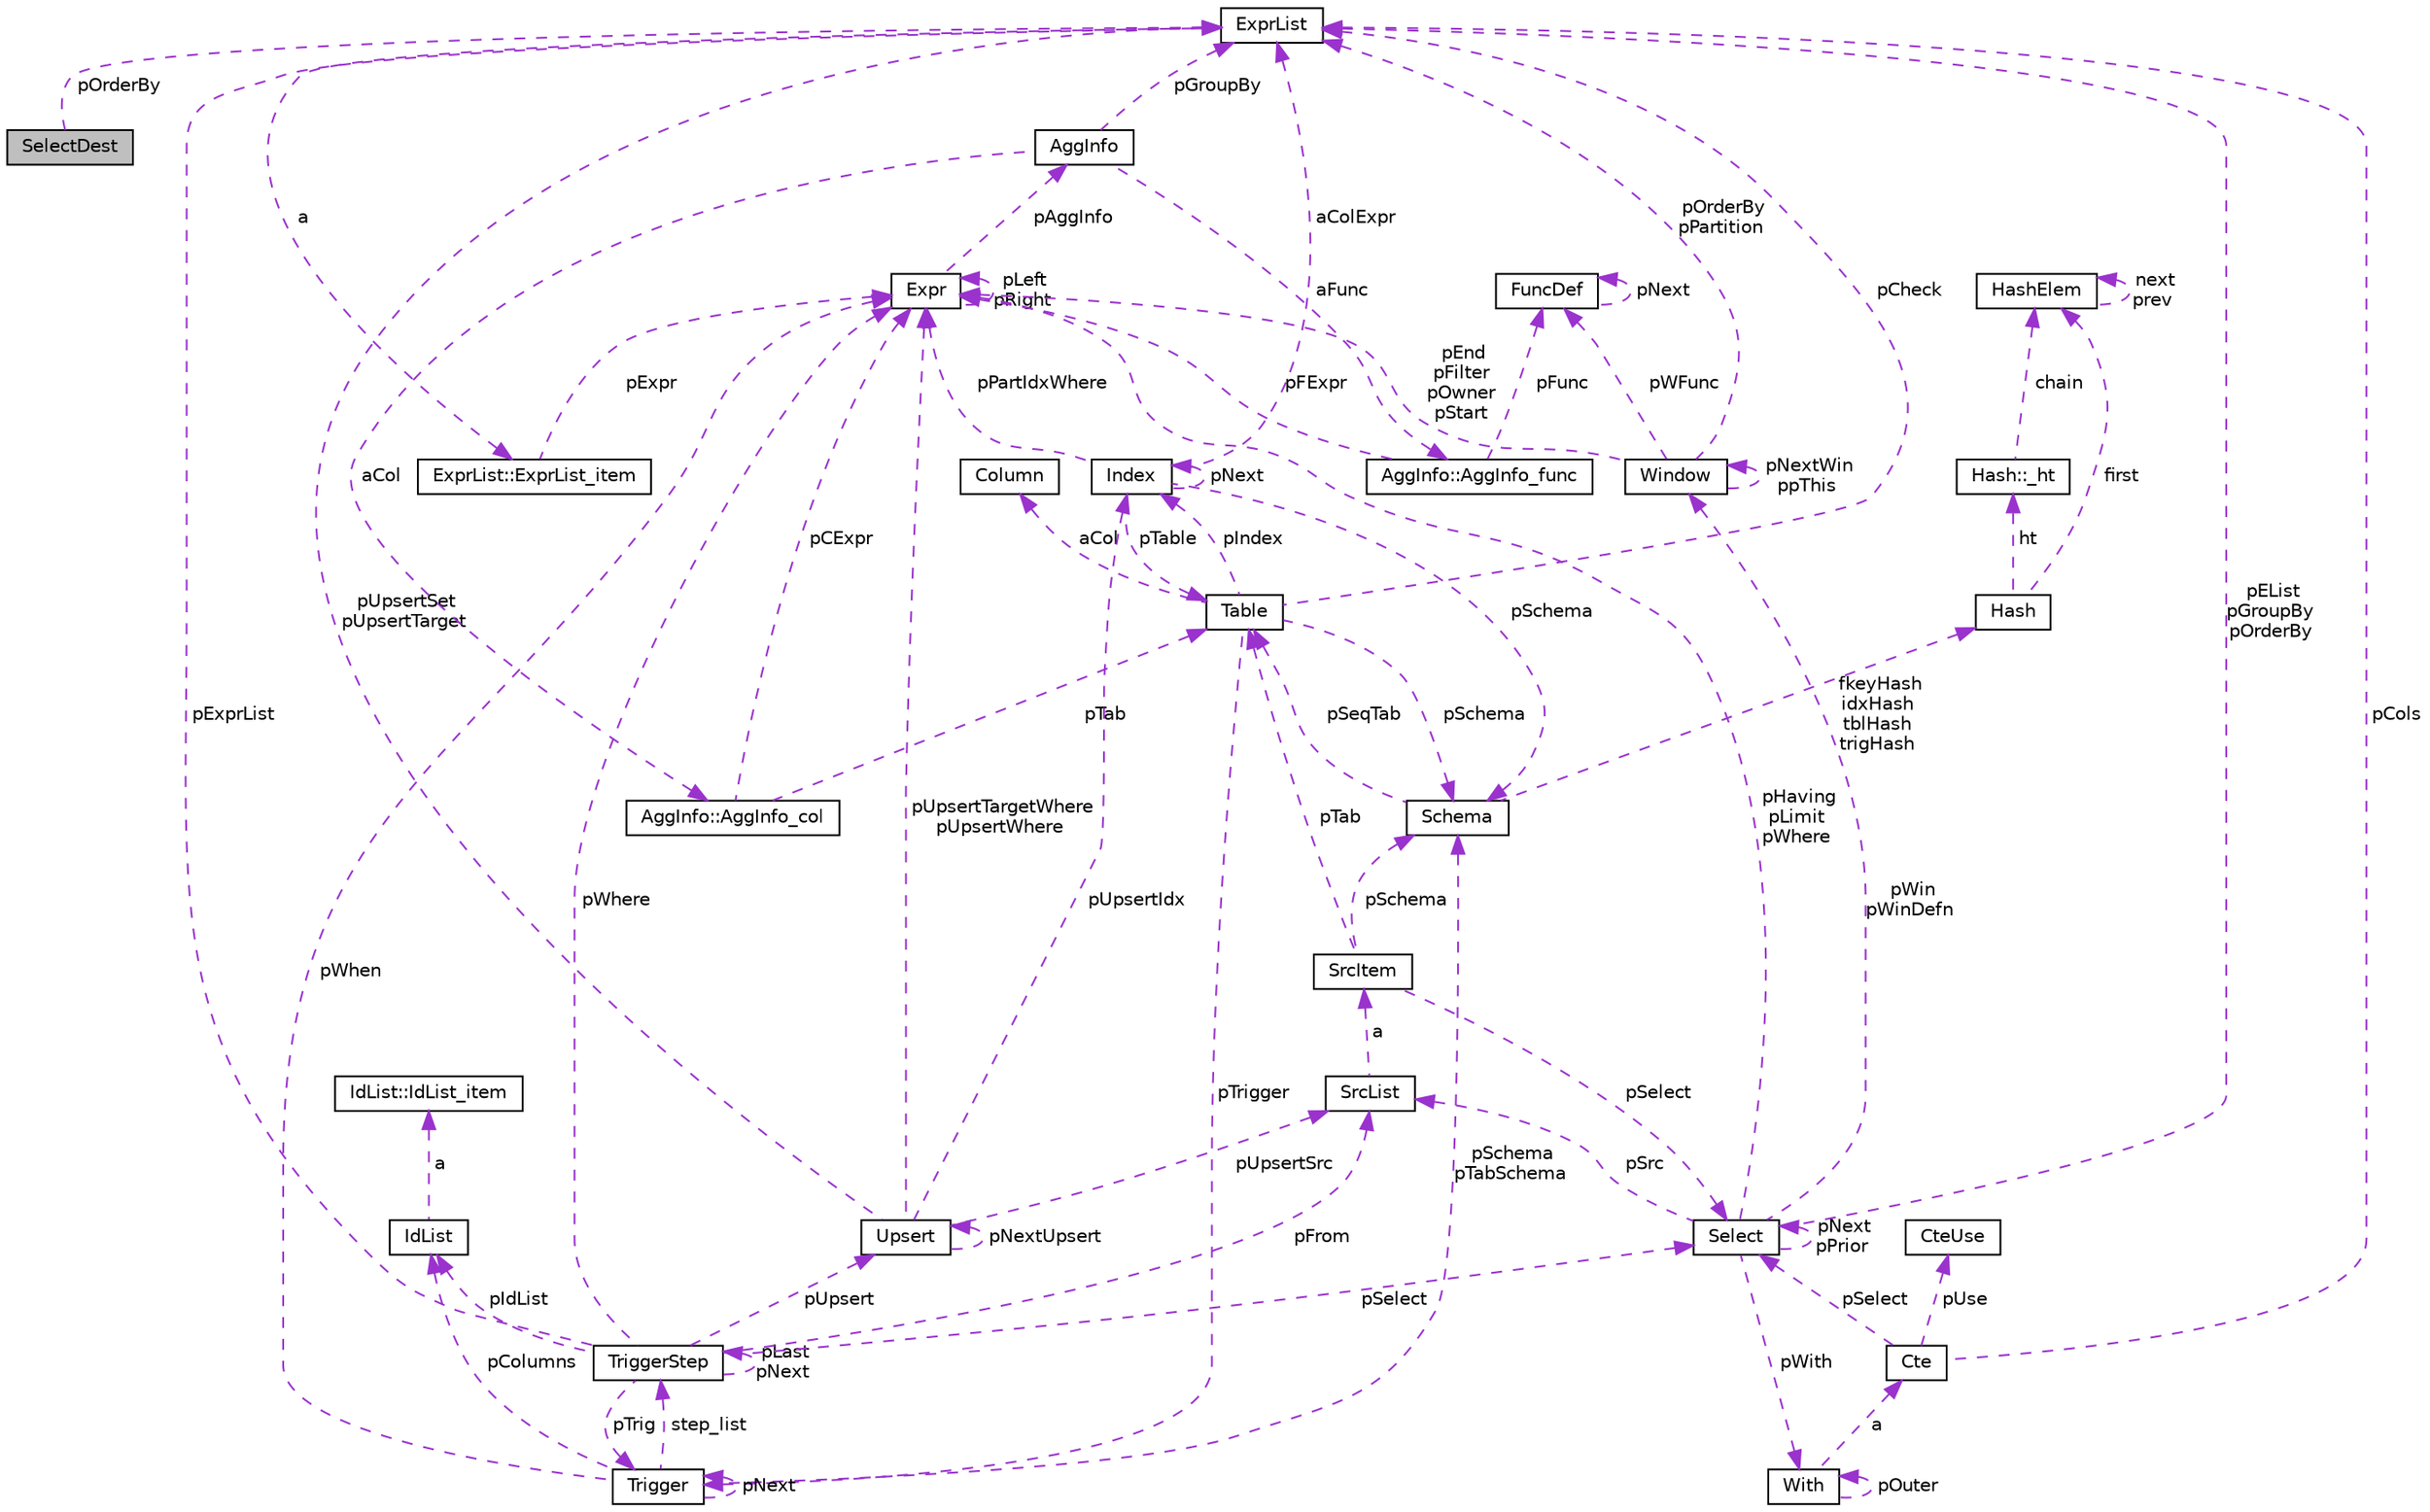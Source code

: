 digraph "SelectDest"
{
 // LATEX_PDF_SIZE
  edge [fontname="Helvetica",fontsize="10",labelfontname="Helvetica",labelfontsize="10"];
  node [fontname="Helvetica",fontsize="10",shape=record];
  Node1 [label="SelectDest",height=0.2,width=0.4,color="black", fillcolor="grey75", style="filled", fontcolor="black",tooltip=" "];
  Node2 -> Node1 [dir="back",color="darkorchid3",fontsize="10",style="dashed",label=" pOrderBy" ,fontname="Helvetica"];
  Node2 [label="ExprList",height=0.2,width=0.4,color="black", fillcolor="white", style="filled",URL="$db/d1b/sqlite3_8c.html#d5/d5c/structExprList",tooltip=" "];
  Node3 -> Node2 [dir="back",color="darkorchid3",fontsize="10",style="dashed",label=" a" ,fontname="Helvetica"];
  Node3 [label="ExprList::ExprList_item",height=0.2,width=0.4,color="black", fillcolor="white", style="filled",URL="$db/d1b/sqlite3_8c.html#d8/dae/structExprList_1_1ExprList__item",tooltip=" "];
  Node4 -> Node3 [dir="back",color="darkorchid3",fontsize="10",style="dashed",label=" pExpr" ,fontname="Helvetica"];
  Node4 [label="Expr",height=0.2,width=0.4,color="black", fillcolor="white", style="filled",URL="$db/d1b/sqlite3_8c.html#d4/dfb/structExpr",tooltip=" "];
  Node4 -> Node4 [dir="back",color="darkorchid3",fontsize="10",style="dashed",label=" pLeft\npRight" ,fontname="Helvetica"];
  Node5 -> Node4 [dir="back",color="darkorchid3",fontsize="10",style="dashed",label=" pAggInfo" ,fontname="Helvetica"];
  Node5 [label="AggInfo",height=0.2,width=0.4,color="black", fillcolor="white", style="filled",URL="$db/d1b/sqlite3_8c.html#d2/dc8/structAggInfo",tooltip=" "];
  Node2 -> Node5 [dir="back",color="darkorchid3",fontsize="10",style="dashed",label=" pGroupBy" ,fontname="Helvetica"];
  Node6 -> Node5 [dir="back",color="darkorchid3",fontsize="10",style="dashed",label=" aCol" ,fontname="Helvetica"];
  Node6 [label="AggInfo::AggInfo_col",height=0.2,width=0.4,color="black", fillcolor="white", style="filled",URL="$db/d1b/sqlite3_8c.html#d6/d3a/structAggInfo_1_1AggInfo__col",tooltip=" "];
  Node7 -> Node6 [dir="back",color="darkorchid3",fontsize="10",style="dashed",label=" pTab" ,fontname="Helvetica"];
  Node7 [label="Table",height=0.2,width=0.4,color="black", fillcolor="white", style="filled",URL="$db/d1b/sqlite3_8c.html#dc/dcb/structTable",tooltip=" "];
  Node8 -> Node7 [dir="back",color="darkorchid3",fontsize="10",style="dashed",label=" aCol" ,fontname="Helvetica"];
  Node8 [label="Column",height=0.2,width=0.4,color="black", fillcolor="white", style="filled",URL="$db/d1b/sqlite3_8c.html#dc/dc1/structColumn",tooltip=" "];
  Node9 -> Node7 [dir="back",color="darkorchid3",fontsize="10",style="dashed",label=" pIndex" ,fontname="Helvetica"];
  Node9 [label="Index",height=0.2,width=0.4,color="black", fillcolor="white", style="filled",URL="$db/d1b/sqlite3_8c.html#df/d86/structIndex",tooltip=" "];
  Node7 -> Node9 [dir="back",color="darkorchid3",fontsize="10",style="dashed",label=" pTable" ,fontname="Helvetica"];
  Node9 -> Node9 [dir="back",color="darkorchid3",fontsize="10",style="dashed",label=" pNext" ,fontname="Helvetica"];
  Node10 -> Node9 [dir="back",color="darkorchid3",fontsize="10",style="dashed",label=" pSchema" ,fontname="Helvetica"];
  Node10 [label="Schema",height=0.2,width=0.4,color="black", fillcolor="white", style="filled",URL="$db/d1b/sqlite3_8c.html#d8/db0/structSchema",tooltip=" "];
  Node11 -> Node10 [dir="back",color="darkorchid3",fontsize="10",style="dashed",label=" fkeyHash\nidxHash\ntblHash\ntrigHash" ,fontname="Helvetica"];
  Node11 [label="Hash",height=0.2,width=0.4,color="black", fillcolor="white", style="filled",URL="$db/d1b/sqlite3_8c.html#d1/dbe/structHash",tooltip=" "];
  Node12 -> Node11 [dir="back",color="darkorchid3",fontsize="10",style="dashed",label=" first" ,fontname="Helvetica"];
  Node12 [label="HashElem",height=0.2,width=0.4,color="black", fillcolor="white", style="filled",URL="$db/d1b/sqlite3_8c.html#da/d21/structHashElem",tooltip=" "];
  Node12 -> Node12 [dir="back",color="darkorchid3",fontsize="10",style="dashed",label=" next\nprev" ,fontname="Helvetica"];
  Node13 -> Node11 [dir="back",color="darkorchid3",fontsize="10",style="dashed",label=" ht" ,fontname="Helvetica"];
  Node13 [label="Hash::_ht",height=0.2,width=0.4,color="black", fillcolor="white", style="filled",URL="$db/d1b/sqlite3_8c.html#d7/d1f/structHash_1_1__ht",tooltip=" "];
  Node12 -> Node13 [dir="back",color="darkorchid3",fontsize="10",style="dashed",label=" chain" ,fontname="Helvetica"];
  Node7 -> Node10 [dir="back",color="darkorchid3",fontsize="10",style="dashed",label=" pSeqTab" ,fontname="Helvetica"];
  Node4 -> Node9 [dir="back",color="darkorchid3",fontsize="10",style="dashed",label=" pPartIdxWhere" ,fontname="Helvetica"];
  Node2 -> Node9 [dir="back",color="darkorchid3",fontsize="10",style="dashed",label=" aColExpr" ,fontname="Helvetica"];
  Node2 -> Node7 [dir="back",color="darkorchid3",fontsize="10",style="dashed",label=" pCheck" ,fontname="Helvetica"];
  Node14 -> Node7 [dir="back",color="darkorchid3",fontsize="10",style="dashed",label=" pTrigger" ,fontname="Helvetica"];
  Node14 [label="Trigger",height=0.2,width=0.4,color="black", fillcolor="white", style="filled",URL="$db/d1b/sqlite3_8c.html#dc/d15/structTrigger",tooltip=" "];
  Node4 -> Node14 [dir="back",color="darkorchid3",fontsize="10",style="dashed",label=" pWhen" ,fontname="Helvetica"];
  Node15 -> Node14 [dir="back",color="darkorchid3",fontsize="10",style="dashed",label=" pColumns" ,fontname="Helvetica"];
  Node15 [label="IdList",height=0.2,width=0.4,color="black", fillcolor="white", style="filled",URL="$db/d1b/sqlite3_8c.html#da/d69/structIdList",tooltip=" "];
  Node16 -> Node15 [dir="back",color="darkorchid3",fontsize="10",style="dashed",label=" a" ,fontname="Helvetica"];
  Node16 [label="IdList::IdList_item",height=0.2,width=0.4,color="black", fillcolor="white", style="filled",URL="$db/d1b/sqlite3_8c.html#d4/dc3/structIdList_1_1IdList__item",tooltip=" "];
  Node10 -> Node14 [dir="back",color="darkorchid3",fontsize="10",style="dashed",label=" pSchema\npTabSchema" ,fontname="Helvetica"];
  Node17 -> Node14 [dir="back",color="darkorchid3",fontsize="10",style="dashed",label=" step_list" ,fontname="Helvetica"];
  Node17 [label="TriggerStep",height=0.2,width=0.4,color="black", fillcolor="white", style="filled",URL="$db/d1b/sqlite3_8c.html#d5/da5/structTriggerStep",tooltip=" "];
  Node14 -> Node17 [dir="back",color="darkorchid3",fontsize="10",style="dashed",label=" pTrig" ,fontname="Helvetica"];
  Node18 -> Node17 [dir="back",color="darkorchid3",fontsize="10",style="dashed",label=" pSelect" ,fontname="Helvetica"];
  Node18 [label="Select",height=0.2,width=0.4,color="black", fillcolor="white", style="filled",URL="$db/d1b/sqlite3_8c.html#dd/d39/structSelect",tooltip=" "];
  Node2 -> Node18 [dir="back",color="darkorchid3",fontsize="10",style="dashed",label=" pEList\npGroupBy\npOrderBy" ,fontname="Helvetica"];
  Node19 -> Node18 [dir="back",color="darkorchid3",fontsize="10",style="dashed",label=" pSrc" ,fontname="Helvetica"];
  Node19 [label="SrcList",height=0.2,width=0.4,color="black", fillcolor="white", style="filled",URL="$db/d1b/sqlite3_8c.html#de/deb/structSrcList",tooltip=" "];
  Node20 -> Node19 [dir="back",color="darkorchid3",fontsize="10",style="dashed",label=" a" ,fontname="Helvetica"];
  Node20 [label="SrcItem",height=0.2,width=0.4,color="black", fillcolor="white", style="filled",URL="$db/d1b/sqlite3_8c.html#d0/d26/structSrcItem",tooltip=" "];
  Node10 -> Node20 [dir="back",color="darkorchid3",fontsize="10",style="dashed",label=" pSchema" ,fontname="Helvetica"];
  Node7 -> Node20 [dir="back",color="darkorchid3",fontsize="10",style="dashed",label=" pTab" ,fontname="Helvetica"];
  Node18 -> Node20 [dir="back",color="darkorchid3",fontsize="10",style="dashed",label=" pSelect" ,fontname="Helvetica"];
  Node4 -> Node18 [dir="back",color="darkorchid3",fontsize="10",style="dashed",label=" pHaving\npLimit\npWhere" ,fontname="Helvetica"];
  Node18 -> Node18 [dir="back",color="darkorchid3",fontsize="10",style="dashed",label=" pNext\npPrior" ,fontname="Helvetica"];
  Node21 -> Node18 [dir="back",color="darkorchid3",fontsize="10",style="dashed",label=" pWith" ,fontname="Helvetica"];
  Node21 [label="With",height=0.2,width=0.4,color="black", fillcolor="white", style="filled",URL="$db/d1b/sqlite3_8c.html#df/d70/structWith",tooltip=" "];
  Node21 -> Node21 [dir="back",color="darkorchid3",fontsize="10",style="dashed",label=" pOuter" ,fontname="Helvetica"];
  Node22 -> Node21 [dir="back",color="darkorchid3",fontsize="10",style="dashed",label=" a" ,fontname="Helvetica"];
  Node22 [label="Cte",height=0.2,width=0.4,color="black", fillcolor="white", style="filled",URL="$db/d1b/sqlite3_8c.html#da/dbd/structCte",tooltip=" "];
  Node2 -> Node22 [dir="back",color="darkorchid3",fontsize="10",style="dashed",label=" pCols" ,fontname="Helvetica"];
  Node18 -> Node22 [dir="back",color="darkorchid3",fontsize="10",style="dashed",label=" pSelect" ,fontname="Helvetica"];
  Node23 -> Node22 [dir="back",color="darkorchid3",fontsize="10",style="dashed",label=" pUse" ,fontname="Helvetica"];
  Node23 [label="CteUse",height=0.2,width=0.4,color="black", fillcolor="white", style="filled",URL="$db/d1b/sqlite3_8c.html#d1/d27/structCteUse",tooltip=" "];
  Node24 -> Node18 [dir="back",color="darkorchid3",fontsize="10",style="dashed",label=" pWin\npWinDefn" ,fontname="Helvetica"];
  Node24 [label="Window",height=0.2,width=0.4,color="black", fillcolor="white", style="filled",URL="$db/d1b/sqlite3_8c.html#d6/d08/structWindow",tooltip=" "];
  Node2 -> Node24 [dir="back",color="darkorchid3",fontsize="10",style="dashed",label=" pOrderBy\npPartition" ,fontname="Helvetica"];
  Node4 -> Node24 [dir="back",color="darkorchid3",fontsize="10",style="dashed",label=" pEnd\npFilter\npOwner\npStart" ,fontname="Helvetica"];
  Node24 -> Node24 [dir="back",color="darkorchid3",fontsize="10",style="dashed",label=" pNextWin\nppThis" ,fontname="Helvetica"];
  Node25 -> Node24 [dir="back",color="darkorchid3",fontsize="10",style="dashed",label=" pWFunc" ,fontname="Helvetica"];
  Node25 [label="FuncDef",height=0.2,width=0.4,color="black", fillcolor="white", style="filled",URL="$d1/d3a/structFuncDef.html",tooltip=" "];
  Node25 -> Node25 [dir="back",color="darkorchid3",fontsize="10",style="dashed",label=" pNext" ,fontname="Helvetica"];
  Node19 -> Node17 [dir="back",color="darkorchid3",fontsize="10",style="dashed",label=" pFrom" ,fontname="Helvetica"];
  Node4 -> Node17 [dir="back",color="darkorchid3",fontsize="10",style="dashed",label=" pWhere" ,fontname="Helvetica"];
  Node2 -> Node17 [dir="back",color="darkorchid3",fontsize="10",style="dashed",label=" pExprList" ,fontname="Helvetica"];
  Node15 -> Node17 [dir="back",color="darkorchid3",fontsize="10",style="dashed",label=" pIdList" ,fontname="Helvetica"];
  Node26 -> Node17 [dir="back",color="darkorchid3",fontsize="10",style="dashed",label=" pUpsert" ,fontname="Helvetica"];
  Node26 [label="Upsert",height=0.2,width=0.4,color="black", fillcolor="white", style="filled",URL="$db/d1b/sqlite3_8c.html#da/d8e/structUpsert",tooltip=" "];
  Node2 -> Node26 [dir="back",color="darkorchid3",fontsize="10",style="dashed",label=" pUpsertSet\npUpsertTarget" ,fontname="Helvetica"];
  Node4 -> Node26 [dir="back",color="darkorchid3",fontsize="10",style="dashed",label=" pUpsertTargetWhere\npUpsertWhere" ,fontname="Helvetica"];
  Node26 -> Node26 [dir="back",color="darkorchid3",fontsize="10",style="dashed",label=" pNextUpsert" ,fontname="Helvetica"];
  Node9 -> Node26 [dir="back",color="darkorchid3",fontsize="10",style="dashed",label=" pUpsertIdx" ,fontname="Helvetica"];
  Node19 -> Node26 [dir="back",color="darkorchid3",fontsize="10",style="dashed",label=" pUpsertSrc" ,fontname="Helvetica"];
  Node17 -> Node17 [dir="back",color="darkorchid3",fontsize="10",style="dashed",label=" pLast\npNext" ,fontname="Helvetica"];
  Node14 -> Node14 [dir="back",color="darkorchid3",fontsize="10",style="dashed",label=" pNext" ,fontname="Helvetica"];
  Node10 -> Node7 [dir="back",color="darkorchid3",fontsize="10",style="dashed",label=" pSchema" ,fontname="Helvetica"];
  Node4 -> Node6 [dir="back",color="darkorchid3",fontsize="10",style="dashed",label=" pCExpr" ,fontname="Helvetica"];
  Node27 -> Node5 [dir="back",color="darkorchid3",fontsize="10",style="dashed",label=" aFunc" ,fontname="Helvetica"];
  Node27 [label="AggInfo::AggInfo_func",height=0.2,width=0.4,color="black", fillcolor="white", style="filled",URL="$db/d1b/sqlite3_8c.html#d3/d2e/structAggInfo_1_1AggInfo__func",tooltip=" "];
  Node4 -> Node27 [dir="back",color="darkorchid3",fontsize="10",style="dashed",label=" pFExpr" ,fontname="Helvetica"];
  Node25 -> Node27 [dir="back",color="darkorchid3",fontsize="10",style="dashed",label=" pFunc" ,fontname="Helvetica"];
}
